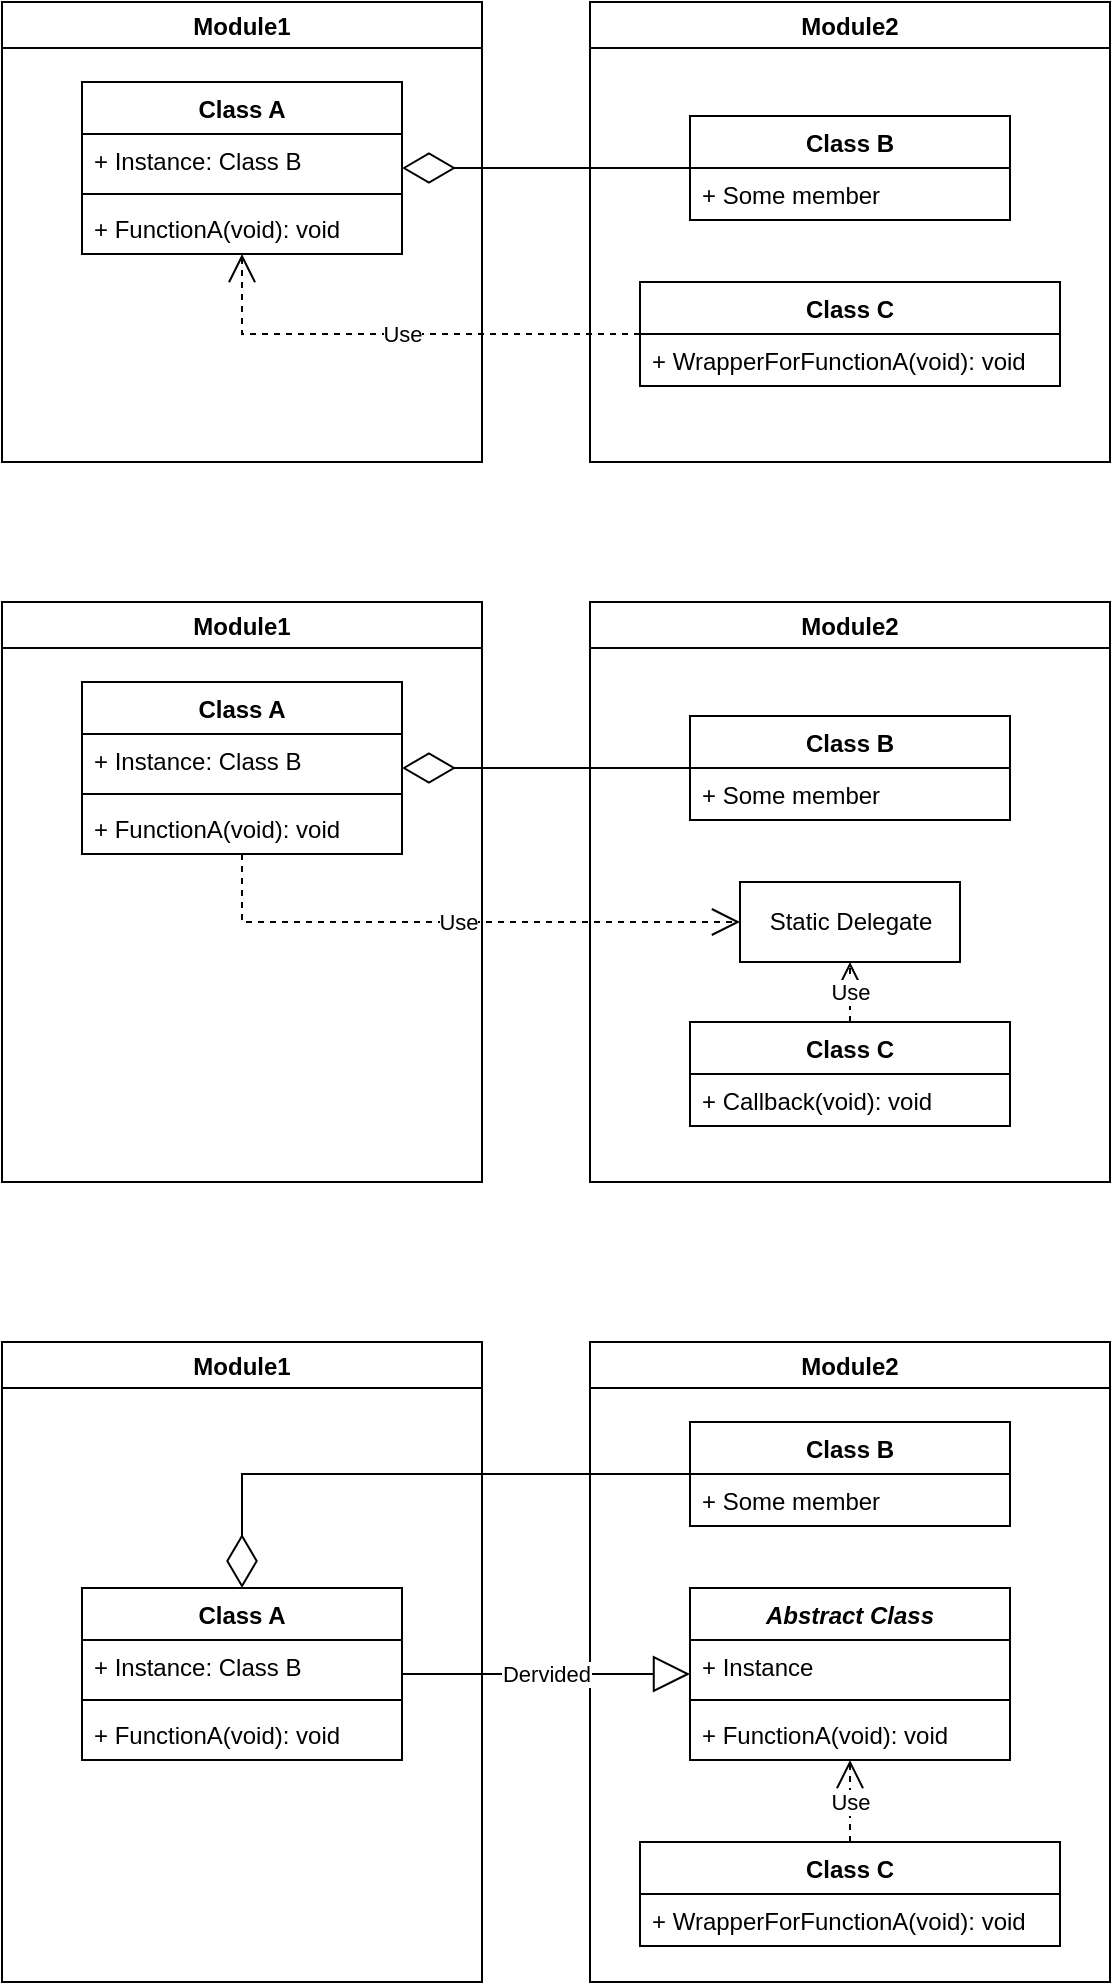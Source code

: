 <mxfile version="16.2.2" type="device"><diagram id="9g_elagzBURHLgeVn8V3" name="第 1 页"><mxGraphModel dx="813" dy="483" grid="1" gridSize="10" guides="1" tooltips="1" connect="1" arrows="1" fold="1" page="1" pageScale="1" pageWidth="827" pageHeight="1169" math="0" shadow="0"><root><mxCell id="0"/><mxCell id="1" parent="0"/><mxCell id="qOmMe3Hso2cLd9maX34N-1" value="Module1" style="swimlane;" vertex="1" parent="1"><mxGeometry x="120" y="230" width="240" height="230" as="geometry"/></mxCell><mxCell id="qOmMe3Hso2cLd9maX34N-2" value="Class A" style="swimlane;fontStyle=1;align=center;verticalAlign=top;childLayout=stackLayout;horizontal=1;startSize=26;horizontalStack=0;resizeParent=1;resizeParentMax=0;resizeLast=0;collapsible=1;marginBottom=0;" vertex="1" parent="qOmMe3Hso2cLd9maX34N-1"><mxGeometry x="40" y="40" width="160" height="86" as="geometry"/></mxCell><mxCell id="qOmMe3Hso2cLd9maX34N-3" value="+ Instance: Class B" style="text;strokeColor=none;fillColor=none;align=left;verticalAlign=top;spacingLeft=4;spacingRight=4;overflow=hidden;rotatable=0;points=[[0,0.5],[1,0.5]];portConstraint=eastwest;" vertex="1" parent="qOmMe3Hso2cLd9maX34N-2"><mxGeometry y="26" width="160" height="26" as="geometry"/></mxCell><mxCell id="qOmMe3Hso2cLd9maX34N-4" value="" style="line;strokeWidth=1;fillColor=none;align=left;verticalAlign=middle;spacingTop=-1;spacingLeft=3;spacingRight=3;rotatable=0;labelPosition=right;points=[];portConstraint=eastwest;" vertex="1" parent="qOmMe3Hso2cLd9maX34N-2"><mxGeometry y="52" width="160" height="8" as="geometry"/></mxCell><mxCell id="qOmMe3Hso2cLd9maX34N-5" value="+ FunctionA(void): void" style="text;strokeColor=none;fillColor=none;align=left;verticalAlign=top;spacingLeft=4;spacingRight=4;overflow=hidden;rotatable=0;points=[[0,0.5],[1,0.5]];portConstraint=eastwest;" vertex="1" parent="qOmMe3Hso2cLd9maX34N-2"><mxGeometry y="60" width="160" height="26" as="geometry"/></mxCell><mxCell id="qOmMe3Hso2cLd9maX34N-6" value="Module2" style="swimlane;" vertex="1" parent="1"><mxGeometry x="414" y="230" width="260" height="230" as="geometry"/></mxCell><mxCell id="qOmMe3Hso2cLd9maX34N-7" value="Class B" style="swimlane;fontStyle=1;align=center;verticalAlign=top;childLayout=stackLayout;horizontal=1;startSize=26;horizontalStack=0;resizeParent=1;resizeParentMax=0;resizeLast=0;collapsible=1;marginBottom=0;" vertex="1" parent="qOmMe3Hso2cLd9maX34N-6"><mxGeometry x="50" y="57" width="160" height="52" as="geometry"/></mxCell><mxCell id="qOmMe3Hso2cLd9maX34N-10" value="+ Some member" style="text;strokeColor=none;fillColor=none;align=left;verticalAlign=top;spacingLeft=4;spacingRight=4;overflow=hidden;rotatable=0;points=[[0,0.5],[1,0.5]];portConstraint=eastwest;" vertex="1" parent="qOmMe3Hso2cLd9maX34N-7"><mxGeometry y="26" width="160" height="26" as="geometry"/></mxCell><mxCell id="qOmMe3Hso2cLd9maX34N-11" value="Class C" style="swimlane;fontStyle=1;align=center;verticalAlign=top;childLayout=stackLayout;horizontal=1;startSize=26;horizontalStack=0;resizeParent=1;resizeParentMax=0;resizeLast=0;collapsible=1;marginBottom=0;" vertex="1" parent="qOmMe3Hso2cLd9maX34N-6"><mxGeometry x="25" y="140" width="210" height="52" as="geometry"/></mxCell><mxCell id="qOmMe3Hso2cLd9maX34N-14" value="+ WrapperForFunctionA(void): void" style="text;strokeColor=none;fillColor=none;align=left;verticalAlign=top;spacingLeft=4;spacingRight=4;overflow=hidden;rotatable=0;points=[[0,0.5],[1,0.5]];portConstraint=eastwest;" vertex="1" parent="qOmMe3Hso2cLd9maX34N-11"><mxGeometry y="26" width="210" height="26" as="geometry"/></mxCell><mxCell id="qOmMe3Hso2cLd9maX34N-15" value="" style="endArrow=diamondThin;endFill=0;endSize=24;html=1;rounded=0;" edge="1" parent="1" source="qOmMe3Hso2cLd9maX34N-7" target="qOmMe3Hso2cLd9maX34N-2"><mxGeometry width="160" relative="1" as="geometry"><mxPoint x="340" y="450" as="sourcePoint"/><mxPoint x="500" y="450" as="targetPoint"/></mxGeometry></mxCell><mxCell id="qOmMe3Hso2cLd9maX34N-16" value="Use" style="endArrow=open;endSize=12;dashed=1;html=1;rounded=0;edgeStyle=orthogonalEdgeStyle;" edge="1" parent="1" source="qOmMe3Hso2cLd9maX34N-11" target="qOmMe3Hso2cLd9maX34N-2"><mxGeometry width="160" relative="1" as="geometry"><mxPoint x="230" y="490" as="sourcePoint"/><mxPoint x="390" y="490" as="targetPoint"/></mxGeometry></mxCell><mxCell id="qOmMe3Hso2cLd9maX34N-17" value="Module1" style="swimlane;" vertex="1" parent="1"><mxGeometry x="120" y="530" width="240" height="290" as="geometry"/></mxCell><mxCell id="qOmMe3Hso2cLd9maX34N-18" value="Class A" style="swimlane;fontStyle=1;align=center;verticalAlign=top;childLayout=stackLayout;horizontal=1;startSize=26;horizontalStack=0;resizeParent=1;resizeParentMax=0;resizeLast=0;collapsible=1;marginBottom=0;" vertex="1" parent="qOmMe3Hso2cLd9maX34N-17"><mxGeometry x="40" y="40" width="160" height="86" as="geometry"/></mxCell><mxCell id="qOmMe3Hso2cLd9maX34N-19" value="+ Instance: Class B" style="text;strokeColor=none;fillColor=none;align=left;verticalAlign=top;spacingLeft=4;spacingRight=4;overflow=hidden;rotatable=0;points=[[0,0.5],[1,0.5]];portConstraint=eastwest;" vertex="1" parent="qOmMe3Hso2cLd9maX34N-18"><mxGeometry y="26" width="160" height="26" as="geometry"/></mxCell><mxCell id="qOmMe3Hso2cLd9maX34N-20" value="" style="line;strokeWidth=1;fillColor=none;align=left;verticalAlign=middle;spacingTop=-1;spacingLeft=3;spacingRight=3;rotatable=0;labelPosition=right;points=[];portConstraint=eastwest;" vertex="1" parent="qOmMe3Hso2cLd9maX34N-18"><mxGeometry y="52" width="160" height="8" as="geometry"/></mxCell><mxCell id="qOmMe3Hso2cLd9maX34N-21" value="+ FunctionA(void): void" style="text;strokeColor=none;fillColor=none;align=left;verticalAlign=top;spacingLeft=4;spacingRight=4;overflow=hidden;rotatable=0;points=[[0,0.5],[1,0.5]];portConstraint=eastwest;" vertex="1" parent="qOmMe3Hso2cLd9maX34N-18"><mxGeometry y="60" width="160" height="26" as="geometry"/></mxCell><mxCell id="qOmMe3Hso2cLd9maX34N-22" value="Module2" style="swimlane;" vertex="1" parent="1"><mxGeometry x="414" y="530" width="260" height="290" as="geometry"/></mxCell><mxCell id="qOmMe3Hso2cLd9maX34N-23" value="Class B" style="swimlane;fontStyle=1;align=center;verticalAlign=top;childLayout=stackLayout;horizontal=1;startSize=26;horizontalStack=0;resizeParent=1;resizeParentMax=0;resizeLast=0;collapsible=1;marginBottom=0;" vertex="1" parent="qOmMe3Hso2cLd9maX34N-22"><mxGeometry x="50" y="57" width="160" height="52" as="geometry"/></mxCell><mxCell id="qOmMe3Hso2cLd9maX34N-24" value="+ Some member" style="text;strokeColor=none;fillColor=none;align=left;verticalAlign=top;spacingLeft=4;spacingRight=4;overflow=hidden;rotatable=0;points=[[0,0.5],[1,0.5]];portConstraint=eastwest;" vertex="1" parent="qOmMe3Hso2cLd9maX34N-23"><mxGeometry y="26" width="160" height="26" as="geometry"/></mxCell><mxCell id="qOmMe3Hso2cLd9maX34N-25" value="Class C" style="swimlane;fontStyle=1;align=center;verticalAlign=top;childLayout=stackLayout;horizontal=1;startSize=26;horizontalStack=0;resizeParent=1;resizeParentMax=0;resizeLast=0;collapsible=1;marginBottom=0;" vertex="1" parent="qOmMe3Hso2cLd9maX34N-22"><mxGeometry x="50" y="210" width="160" height="52" as="geometry"/></mxCell><mxCell id="qOmMe3Hso2cLd9maX34N-26" value="+ Callback(void): void" style="text;strokeColor=none;fillColor=none;align=left;verticalAlign=top;spacingLeft=4;spacingRight=4;overflow=hidden;rotatable=0;points=[[0,0.5],[1,0.5]];portConstraint=eastwest;" vertex="1" parent="qOmMe3Hso2cLd9maX34N-25"><mxGeometry y="26" width="160" height="26" as="geometry"/></mxCell><mxCell id="qOmMe3Hso2cLd9maX34N-29" value="Static Delegate" style="html=1;" vertex="1" parent="qOmMe3Hso2cLd9maX34N-22"><mxGeometry x="75" y="140" width="110" height="40" as="geometry"/></mxCell><mxCell id="qOmMe3Hso2cLd9maX34N-31" value="Use" style="endArrow=open;endSize=12;dashed=1;html=1;rounded=0;" edge="1" parent="qOmMe3Hso2cLd9maX34N-22" source="qOmMe3Hso2cLd9maX34N-25" target="qOmMe3Hso2cLd9maX34N-29"><mxGeometry width="160" relative="1" as="geometry"><mxPoint x="286" y="240" as="sourcePoint"/><mxPoint x="446" y="240" as="targetPoint"/></mxGeometry></mxCell><mxCell id="qOmMe3Hso2cLd9maX34N-27" value="" style="endArrow=diamondThin;endFill=0;endSize=24;html=1;rounded=0;" edge="1" parent="1" source="qOmMe3Hso2cLd9maX34N-23" target="qOmMe3Hso2cLd9maX34N-18"><mxGeometry width="160" relative="1" as="geometry"><mxPoint x="340" y="750" as="sourcePoint"/><mxPoint x="500" y="750" as="targetPoint"/></mxGeometry></mxCell><mxCell id="qOmMe3Hso2cLd9maX34N-30" value="Use" style="endArrow=open;endSize=12;dashed=1;html=1;rounded=0;edgeStyle=orthogonalEdgeStyle;" edge="1" parent="1" source="qOmMe3Hso2cLd9maX34N-18" target="qOmMe3Hso2cLd9maX34N-29"><mxGeometry width="160" relative="1" as="geometry"><mxPoint x="270" y="880" as="sourcePoint"/><mxPoint x="430" y="880" as="targetPoint"/><Array as="points"><mxPoint x="240" y="690"/></Array></mxGeometry></mxCell><mxCell id="qOmMe3Hso2cLd9maX34N-32" value="Module1" style="swimlane;" vertex="1" parent="1"><mxGeometry x="120" y="900" width="240" height="320" as="geometry"/></mxCell><mxCell id="qOmMe3Hso2cLd9maX34N-33" value="Class A" style="swimlane;fontStyle=1;align=center;verticalAlign=top;childLayout=stackLayout;horizontal=1;startSize=26;horizontalStack=0;resizeParent=1;resizeParentMax=0;resizeLast=0;collapsible=1;marginBottom=0;" vertex="1" parent="qOmMe3Hso2cLd9maX34N-32"><mxGeometry x="40" y="123" width="160" height="86" as="geometry"/></mxCell><mxCell id="qOmMe3Hso2cLd9maX34N-34" value="+ Instance: Class B" style="text;strokeColor=none;fillColor=none;align=left;verticalAlign=top;spacingLeft=4;spacingRight=4;overflow=hidden;rotatable=0;points=[[0,0.5],[1,0.5]];portConstraint=eastwest;" vertex="1" parent="qOmMe3Hso2cLd9maX34N-33"><mxGeometry y="26" width="160" height="26" as="geometry"/></mxCell><mxCell id="qOmMe3Hso2cLd9maX34N-35" value="" style="line;strokeWidth=1;fillColor=none;align=left;verticalAlign=middle;spacingTop=-1;spacingLeft=3;spacingRight=3;rotatable=0;labelPosition=right;points=[];portConstraint=eastwest;" vertex="1" parent="qOmMe3Hso2cLd9maX34N-33"><mxGeometry y="52" width="160" height="8" as="geometry"/></mxCell><mxCell id="qOmMe3Hso2cLd9maX34N-36" value="+ FunctionA(void): void" style="text;strokeColor=none;fillColor=none;align=left;verticalAlign=top;spacingLeft=4;spacingRight=4;overflow=hidden;rotatable=0;points=[[0,0.5],[1,0.5]];portConstraint=eastwest;" vertex="1" parent="qOmMe3Hso2cLd9maX34N-33"><mxGeometry y="60" width="160" height="26" as="geometry"/></mxCell><mxCell id="qOmMe3Hso2cLd9maX34N-37" value="Module2" style="swimlane;" vertex="1" parent="1"><mxGeometry x="414" y="900" width="260" height="320" as="geometry"/></mxCell><mxCell id="qOmMe3Hso2cLd9maX34N-38" value="Class B" style="swimlane;fontStyle=1;align=center;verticalAlign=top;childLayout=stackLayout;horizontal=1;startSize=26;horizontalStack=0;resizeParent=1;resizeParentMax=0;resizeLast=0;collapsible=1;marginBottom=0;" vertex="1" parent="qOmMe3Hso2cLd9maX34N-37"><mxGeometry x="50" y="40" width="160" height="52" as="geometry"/></mxCell><mxCell id="qOmMe3Hso2cLd9maX34N-39" value="+ Some member" style="text;strokeColor=none;fillColor=none;align=left;verticalAlign=top;spacingLeft=4;spacingRight=4;overflow=hidden;rotatable=0;points=[[0,0.5],[1,0.5]];portConstraint=eastwest;" vertex="1" parent="qOmMe3Hso2cLd9maX34N-38"><mxGeometry y="26" width="160" height="26" as="geometry"/></mxCell><mxCell id="qOmMe3Hso2cLd9maX34N-40" value="Class C" style="swimlane;fontStyle=1;align=center;verticalAlign=top;childLayout=stackLayout;horizontal=1;startSize=26;horizontalStack=0;resizeParent=1;resizeParentMax=0;resizeLast=0;collapsible=1;marginBottom=0;" vertex="1" parent="qOmMe3Hso2cLd9maX34N-37"><mxGeometry x="25" y="250" width="210" height="52" as="geometry"/></mxCell><mxCell id="qOmMe3Hso2cLd9maX34N-41" value="+ WrapperForFunctionA(void): void" style="text;strokeColor=none;fillColor=none;align=left;verticalAlign=top;spacingLeft=4;spacingRight=4;overflow=hidden;rotatable=0;points=[[0,0.5],[1,0.5]];portConstraint=eastwest;" vertex="1" parent="qOmMe3Hso2cLd9maX34N-40"><mxGeometry y="26" width="210" height="26" as="geometry"/></mxCell><mxCell id="qOmMe3Hso2cLd9maX34N-45" value="Abstract Class" style="swimlane;fontStyle=3;align=center;verticalAlign=top;childLayout=stackLayout;horizontal=1;startSize=26;horizontalStack=0;resizeParent=1;resizeParentMax=0;resizeLast=0;collapsible=1;marginBottom=0;" vertex="1" parent="qOmMe3Hso2cLd9maX34N-37"><mxGeometry x="50" y="123" width="160" height="86" as="geometry"/></mxCell><mxCell id="qOmMe3Hso2cLd9maX34N-53" value="+ Instance" style="text;strokeColor=none;fillColor=none;align=left;verticalAlign=top;spacingLeft=4;spacingRight=4;overflow=hidden;rotatable=0;points=[[0,0.5],[1,0.5]];portConstraint=eastwest;" vertex="1" parent="qOmMe3Hso2cLd9maX34N-45"><mxGeometry y="26" width="160" height="26" as="geometry"/></mxCell><mxCell id="qOmMe3Hso2cLd9maX34N-52" value="" style="line;strokeWidth=1;fillColor=none;align=left;verticalAlign=middle;spacingTop=-1;spacingLeft=3;spacingRight=3;rotatable=0;labelPosition=right;points=[];portConstraint=eastwest;" vertex="1" parent="qOmMe3Hso2cLd9maX34N-45"><mxGeometry y="52" width="160" height="8" as="geometry"/></mxCell><mxCell id="qOmMe3Hso2cLd9maX34N-48" value="+ FunctionA(void): void" style="text;strokeColor=none;fillColor=none;align=left;verticalAlign=top;spacingLeft=4;spacingRight=4;overflow=hidden;rotatable=0;points=[[0,0.5],[1,0.5]];portConstraint=eastwest;" vertex="1" parent="qOmMe3Hso2cLd9maX34N-45"><mxGeometry y="60" width="160" height="26" as="geometry"/></mxCell><mxCell id="qOmMe3Hso2cLd9maX34N-51" value="Use" style="endArrow=open;endSize=12;dashed=1;html=1;rounded=0;" edge="1" parent="qOmMe3Hso2cLd9maX34N-37" source="qOmMe3Hso2cLd9maX34N-40" target="qOmMe3Hso2cLd9maX34N-45"><mxGeometry width="160" relative="1" as="geometry"><mxPoint x="126" y="200" as="sourcePoint"/><mxPoint x="286" y="200" as="targetPoint"/></mxGeometry></mxCell><mxCell id="qOmMe3Hso2cLd9maX34N-49" value="Dervided" style="endArrow=block;endSize=16;endFill=0;html=1;rounded=0;" edge="1" parent="1" source="qOmMe3Hso2cLd9maX34N-33" target="qOmMe3Hso2cLd9maX34N-45"><mxGeometry width="160" relative="1" as="geometry"><mxPoint x="270" y="1240" as="sourcePoint"/><mxPoint x="430" y="1240" as="targetPoint"/></mxGeometry></mxCell><mxCell id="qOmMe3Hso2cLd9maX34N-50" value="" style="endArrow=diamondThin;endFill=0;endSize=24;html=1;rounded=0;edgeStyle=orthogonalEdgeStyle;" edge="1" parent="1" source="qOmMe3Hso2cLd9maX34N-38" target="qOmMe3Hso2cLd9maX34N-33"><mxGeometry width="160" relative="1" as="geometry"><mxPoint x="250" y="970" as="sourcePoint"/><mxPoint x="410" y="970" as="targetPoint"/></mxGeometry></mxCell></root></mxGraphModel></diagram></mxfile>